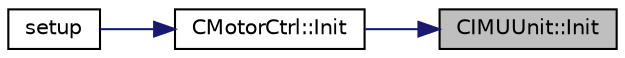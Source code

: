 digraph "CIMUUnit::Init"
{
 // INTERACTIVE_SVG=YES
 // LATEX_PDF_SIZE
  bgcolor="transparent";
  edge [fontname="Helvetica",fontsize="10",labelfontname="Helvetica",labelfontsize="10"];
  node [fontname="Helvetica",fontsize="10",shape=record];
  rankdir="RL";
  Node5 [label="CIMUUnit::Init",height=0.2,width=0.4,color="black", fillcolor="grey75", style="filled", fontcolor="black",tooltip="Intitialization function of IMU Unit."];
  Node5 -> Node6 [dir="back",color="midnightblue",fontsize="10",style="solid"];
  Node6 [label="CMotorCtrl::Init",height=0.2,width=0.4,color="black",URL="$class_c_motor_ctrl.html#af4b1bec8e07e766aa2537d966f025e7a",tooltip="Initialization function of CMotorCtrl."];
  Node6 -> Node7 [dir="back",color="midnightblue",fontsize="10",style="solid"];
  Node7 [label="setup",height=0.2,width=0.4,color="black",URL="$_a_d_a_s___m_c_u_8ino.html#a4fc01d736fe50cf5b977f755b675f11d",tooltip=" "];
}
